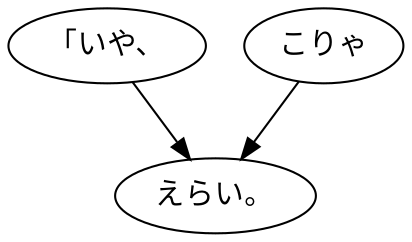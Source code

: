 digraph graph8416 {
	node0 [label="「いや、"];
	node1 [label="こりゃ"];
	node2 [label="えらい。"];
	node0 -> node2;
	node1 -> node2;
}
